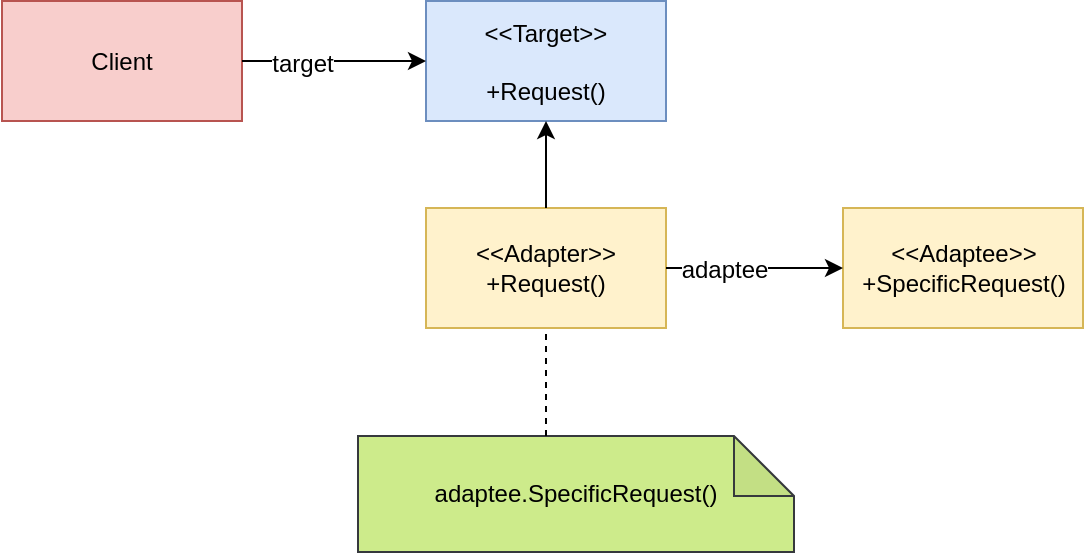<mxfile version="12.1.9" type="device" pages="1"><diagram id="DIgl3FrB8T7bjOgWfn_M" name="Page-1"><mxGraphModel dx="998" dy="548" grid="0" gridSize="10" guides="1" tooltips="1" connect="1" arrows="1" fold="1" page="1" pageScale="1" pageWidth="850" pageHeight="1100" math="0" shadow="0"><root><mxCell id="0"/><mxCell id="1" parent="0"/><mxCell id="DXxddS8azVwXARwl6zz1-1" value="Client" style="rounded=0;whiteSpace=wrap;html=1;fillColor=#f8cecc;strokeColor=#b85450;" vertex="1" parent="1"><mxGeometry x="135" y="115.5" width="120" height="60" as="geometry"/></mxCell><mxCell id="DXxddS8azVwXARwl6zz1-2" value="&amp;lt;&amp;lt;Target&amp;gt;&amp;gt;&lt;br&gt;&lt;br&gt;+Request()" style="rounded=0;whiteSpace=wrap;html=1;fillColor=#dae8fc;strokeColor=#6c8ebf;" vertex="1" parent="1"><mxGeometry x="347" y="115.5" width="120" height="60" as="geometry"/></mxCell><mxCell id="DXxddS8azVwXARwl6zz1-3" value="" style="endArrow=classic;html=1;entryX=0;entryY=0.5;entryDx=0;entryDy=0;exitX=1;exitY=0.5;exitDx=0;exitDy=0;" edge="1" parent="1" source="DXxddS8azVwXARwl6zz1-1" target="DXxddS8azVwXARwl6zz1-2"><mxGeometry width="50" height="50" relative="1" as="geometry"><mxPoint x="179" y="246" as="sourcePoint"/><mxPoint x="229" y="196" as="targetPoint"/></mxGeometry></mxCell><mxCell id="DXxddS8azVwXARwl6zz1-4" value="target" style="text;html=1;resizable=0;points=[];align=center;verticalAlign=middle;labelBackgroundColor=#ffffff;" vertex="1" connectable="0" parent="DXxddS8azVwXARwl6zz1-3"><mxGeometry x="-0.356" y="-1" relative="1" as="geometry"><mxPoint as="offset"/></mxGeometry></mxCell><mxCell id="DXxddS8azVwXARwl6zz1-5" value="&amp;lt;&amp;lt;Adapter&amp;gt;&amp;gt;&lt;br&gt;+Request()" style="rounded=0;whiteSpace=wrap;html=1;fillColor=#fff2cc;strokeColor=#d6b656;" vertex="1" parent="1"><mxGeometry x="347" y="219" width="120" height="60" as="geometry"/></mxCell><mxCell id="DXxddS8azVwXARwl6zz1-6" value="adaptee.SpecificRequest()" style="shape=note;whiteSpace=wrap;html=1;backgroundOutline=1;darkOpacity=0.05;fillColor=#cdeb8b;strokeColor=#36393d;" vertex="1" parent="1"><mxGeometry x="313" y="333" width="218" height="58" as="geometry"/></mxCell><mxCell id="DXxddS8azVwXARwl6zz1-7" value="" style="endArrow=classic;html=1;entryX=0.5;entryY=1;entryDx=0;entryDy=0;exitX=0.5;exitY=0;exitDx=0;exitDy=0;" edge="1" parent="1" source="DXxddS8azVwXARwl6zz1-5" target="DXxddS8azVwXARwl6zz1-2"><mxGeometry width="50" height="50" relative="1" as="geometry"><mxPoint x="135" y="478" as="sourcePoint"/><mxPoint x="185" y="428" as="targetPoint"/></mxGeometry></mxCell><mxCell id="DXxddS8azVwXARwl6zz1-10" value="" style="endArrow=none;html=1;entryX=0.5;entryY=1;entryDx=0;entryDy=0;exitX=0;exitY=0;exitDx=94;exitDy=0;exitPerimeter=0;dashed=1;" edge="1" parent="1" source="DXxddS8azVwXARwl6zz1-6" target="DXxddS8azVwXARwl6zz1-5"><mxGeometry width="50" height="50" relative="1" as="geometry"><mxPoint x="135" y="462" as="sourcePoint"/><mxPoint x="185" y="412" as="targetPoint"/></mxGeometry></mxCell><mxCell id="DXxddS8azVwXARwl6zz1-11" value="&amp;lt;&amp;lt;Adaptee&amp;gt;&amp;gt;&lt;br&gt;+SpecificRequest()" style="rounded=0;whiteSpace=wrap;html=1;fillColor=#fff2cc;strokeColor=#d6b656;" vertex="1" parent="1"><mxGeometry x="555.5" y="219" width="120" height="60" as="geometry"/></mxCell><mxCell id="DXxddS8azVwXARwl6zz1-13" value="" style="endArrow=classic;html=1;entryX=0;entryY=0.5;entryDx=0;entryDy=0;exitX=1;exitY=0.5;exitDx=0;exitDy=0;" edge="1" parent="1" source="DXxddS8azVwXARwl6zz1-5" target="DXxddS8azVwXARwl6zz1-11"><mxGeometry width="50" height="50" relative="1" as="geometry"><mxPoint x="265" y="155.5" as="sourcePoint"/><mxPoint x="357" y="155.5" as="targetPoint"/></mxGeometry></mxCell><mxCell id="DXxddS8azVwXARwl6zz1-14" value="adaptee" style="text;html=1;resizable=0;points=[];align=center;verticalAlign=middle;labelBackgroundColor=#ffffff;" vertex="1" connectable="0" parent="DXxddS8azVwXARwl6zz1-13"><mxGeometry x="-0.356" y="-1" relative="1" as="geometry"><mxPoint as="offset"/></mxGeometry></mxCell></root></mxGraphModel></diagram></mxfile>